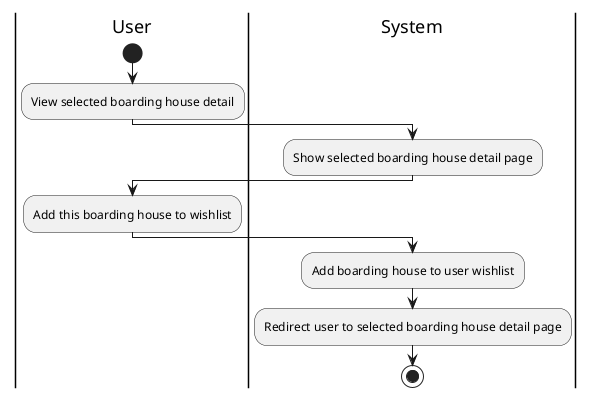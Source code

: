 @startuml

|User|
start
    :View selected boarding house detail;

|System|
    :Show selected boarding house detail page;

|User|
    :Add this boarding house to wishlist;

|System|
    :Add boarding house to user wishlist;
    :Redirect user to selected boarding house detail page;
stop

@enduml